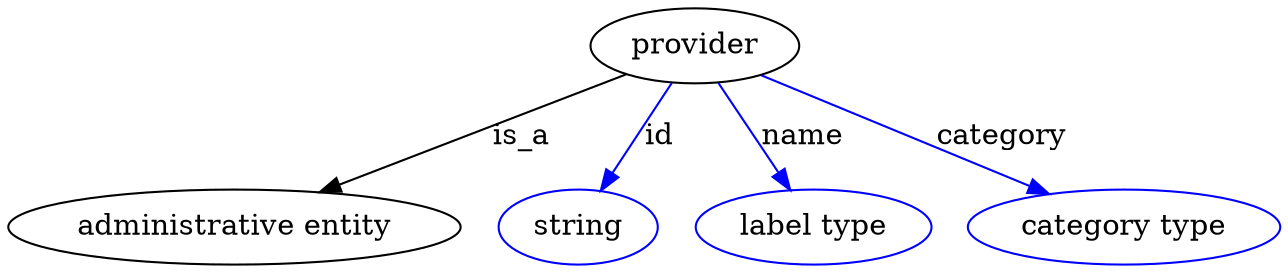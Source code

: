 digraph {
	graph [bb="0,0,490.34,123"];
	node [label="\N"];
	provider	[height=0.5,
		label=provider,
		pos="262.84,105",
		width=1.1193];
	"administrative entity"	[height=0.5,
		pos="83.843,18",
		width=2.329];
	provider -> "administrative entity"	[label=is_a,
		lp="195.84,61.5",
		pos="e,116.92,34.707 236.04,91.275 206.98,77.474 160.19,55.256 126.16,39.093"];
	id	[color=blue,
		height=0.5,
		label=string,
		pos="215.84,18",
		width=0.84854];
	provider -> id	[color=blue,
		label=id,
		lp="248.34,61.5",
		pos="e,224.95,35.469 253.56,87.207 246.82,75.021 237.58,58.318 229.94,44.491",
		style=solid];
	name	[color=blue,
		height=0.5,
		label="label type",
		pos="309.84,18",
		width=1.2638];
	provider -> name	[color=blue,
		label=name,
		lp="305.34,61.5",
		pos="e,300.58,35.758 272.13,87.207 278.82,75.099 287.98,58.533 295.6,44.759",
		style=solid];
	category	[color=blue,
		height=0.5,
		label="category type",
		pos="431.84,18",
		width=1.6249];
	provider -> category	[color=blue,
		label=category,
		lp="381.34,61.5",
		pos="e,402.52,33.748 288.51,91.09 316.41,77.057 361.3,54.478 393.41,38.328",
		style=solid];
}
